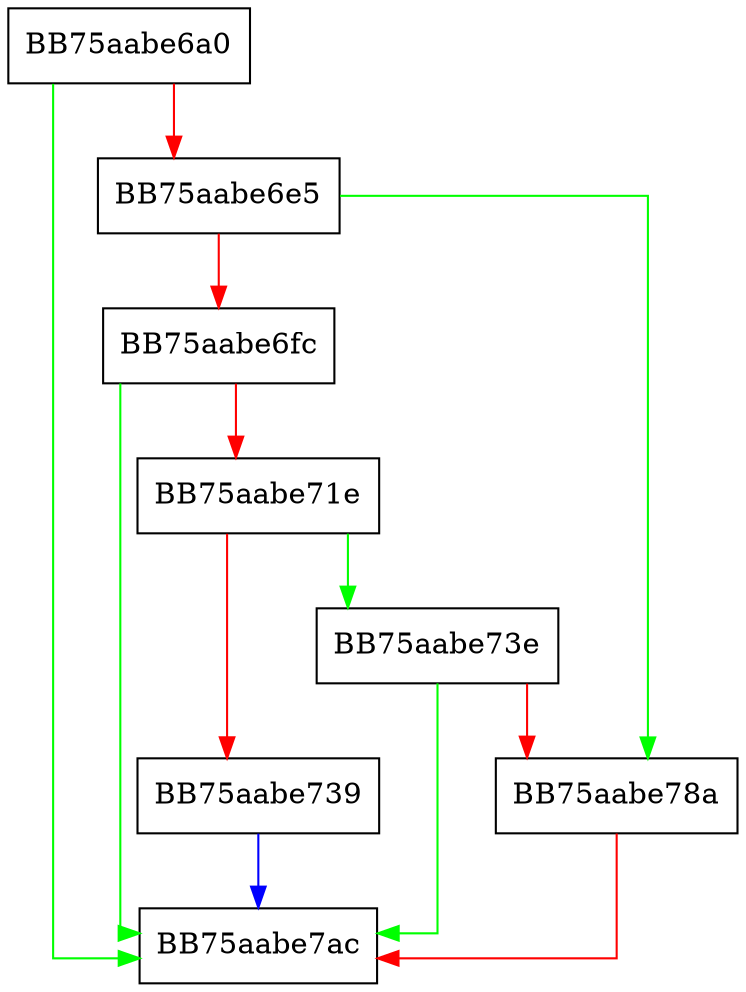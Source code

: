 digraph Reset {
  node [shape="box"];
  graph [splines=ortho];
  BB75aabe6a0 -> BB75aabe7ac [color="green"];
  BB75aabe6a0 -> BB75aabe6e5 [color="red"];
  BB75aabe6e5 -> BB75aabe78a [color="green"];
  BB75aabe6e5 -> BB75aabe6fc [color="red"];
  BB75aabe6fc -> BB75aabe7ac [color="green"];
  BB75aabe6fc -> BB75aabe71e [color="red"];
  BB75aabe71e -> BB75aabe73e [color="green"];
  BB75aabe71e -> BB75aabe739 [color="red"];
  BB75aabe739 -> BB75aabe7ac [color="blue"];
  BB75aabe73e -> BB75aabe7ac [color="green"];
  BB75aabe73e -> BB75aabe78a [color="red"];
  BB75aabe78a -> BB75aabe7ac [color="red"];
}